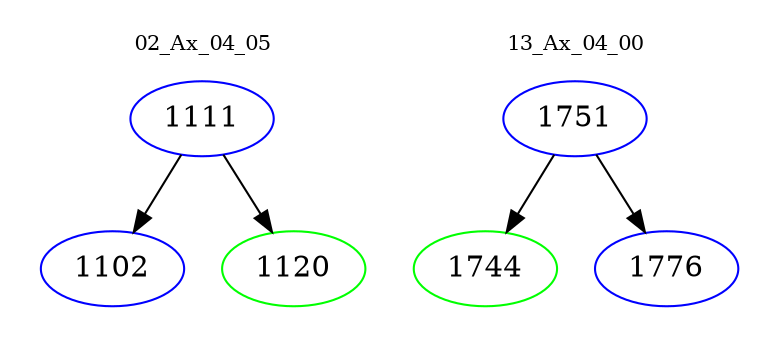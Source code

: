 digraph{
subgraph cluster_0 {
color = white
label = "02_Ax_04_05";
fontsize=10;
T0_1111 [label="1111", color="blue"]
T0_1111 -> T0_1102 [color="black"]
T0_1102 [label="1102", color="blue"]
T0_1111 -> T0_1120 [color="black"]
T0_1120 [label="1120", color="green"]
}
subgraph cluster_1 {
color = white
label = "13_Ax_04_00";
fontsize=10;
T1_1751 [label="1751", color="blue"]
T1_1751 -> T1_1744 [color="black"]
T1_1744 [label="1744", color="green"]
T1_1751 -> T1_1776 [color="black"]
T1_1776 [label="1776", color="blue"]
}
}
